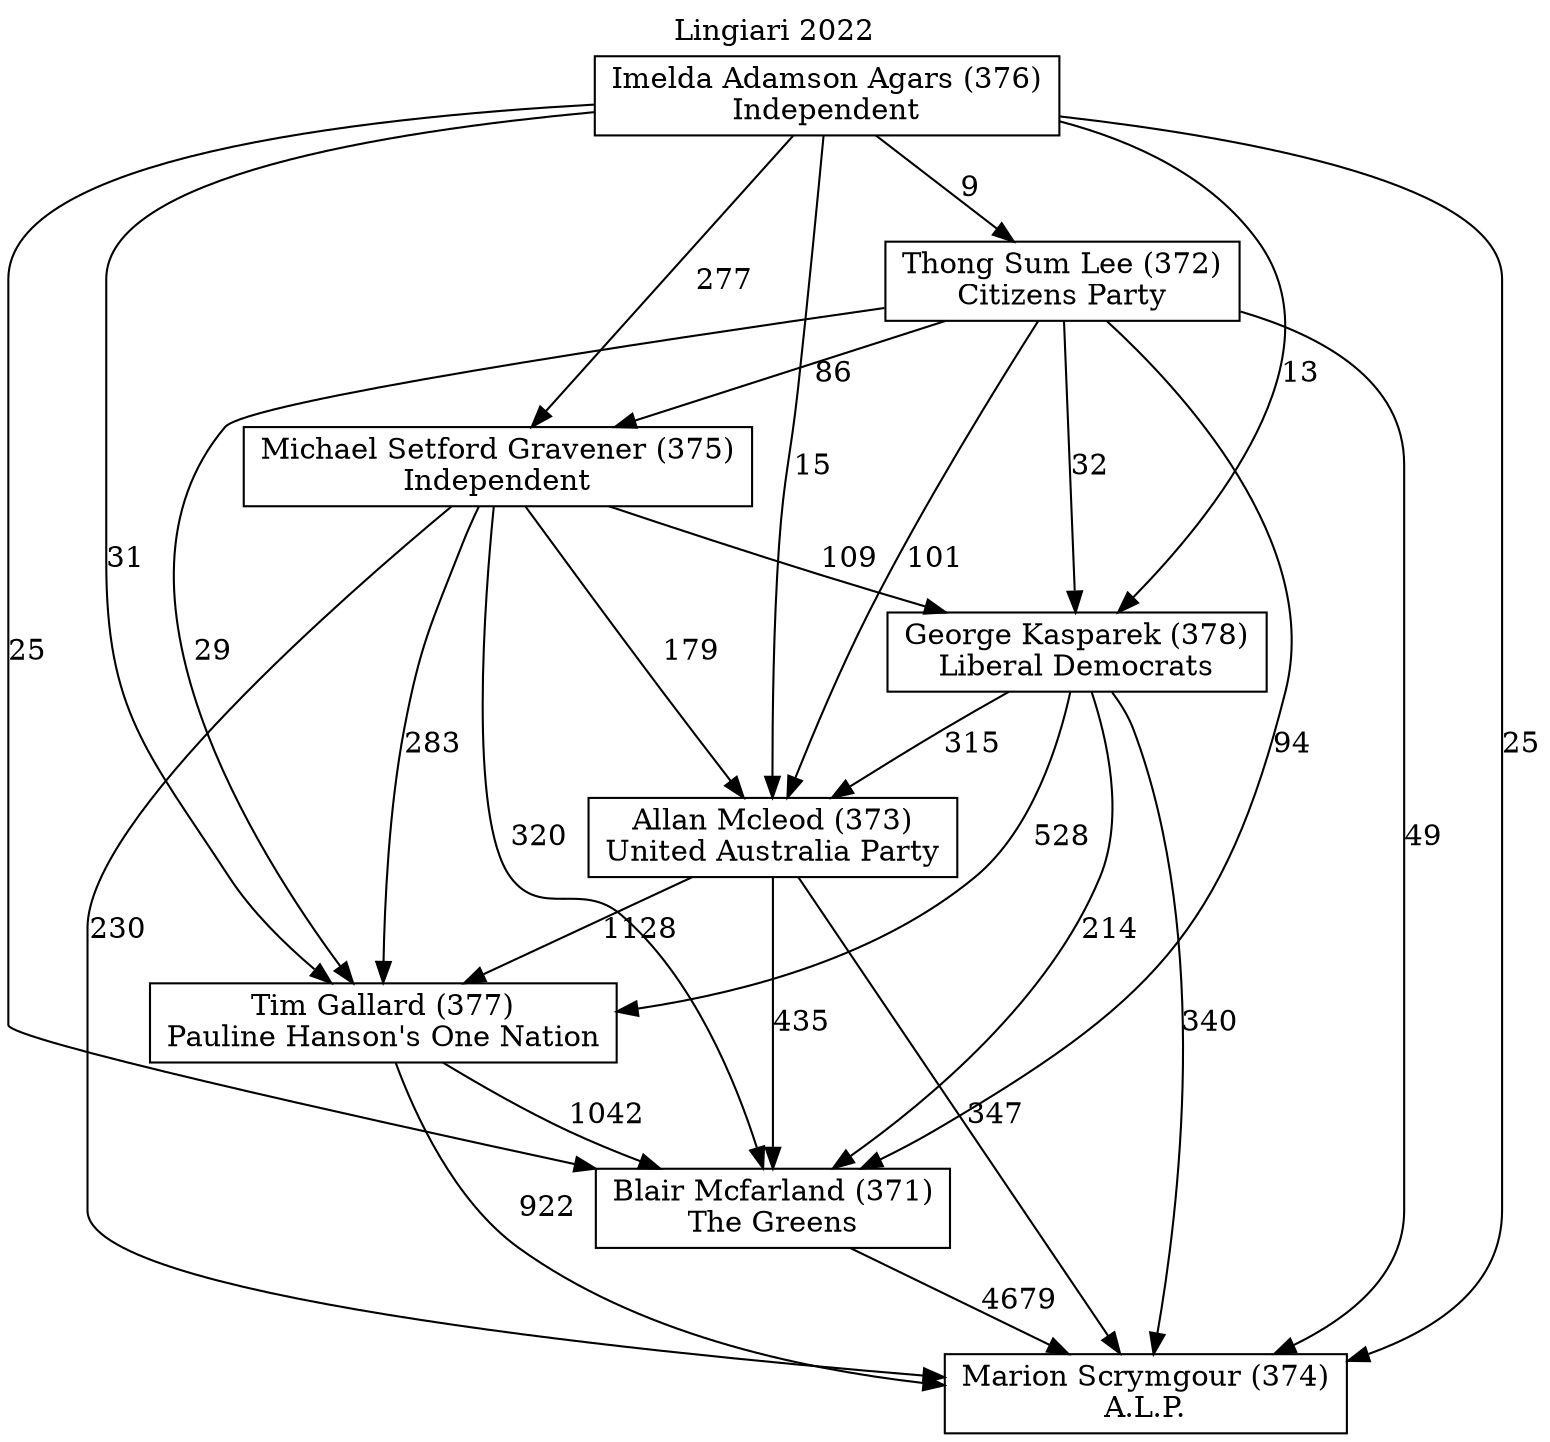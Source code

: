 // House preference flow
digraph "Marion Scrymgour (374)_Lingiari_2022" {
	graph [label="Lingiari 2022" labelloc=t mclimit=10]
	node [shape=box]
	"Allan Mcleod (373)" [label="Allan Mcleod (373)
United Australia Party"]
	"Blair Mcfarland (371)" [label="Blair Mcfarland (371)
The Greens"]
	"George Kasparek (378)" [label="George Kasparek (378)
Liberal Democrats"]
	"Imelda Adamson Agars (376)" [label="Imelda Adamson Agars (376)
Independent"]
	"Marion Scrymgour (374)" [label="Marion Scrymgour (374)
A.L.P."]
	"Michael Setford Gravener (375)" [label="Michael Setford Gravener (375)
Independent"]
	"Thong Sum Lee (372)" [label="Thong Sum Lee (372)
Citizens Party"]
	"Tim Gallard (377)" [label="Tim Gallard (377)
Pauline Hanson's One Nation"]
	"Allan Mcleod (373)" -> "Blair Mcfarland (371)" [label=435]
	"Allan Mcleod (373)" -> "Marion Scrymgour (374)" [label=347]
	"Allan Mcleod (373)" -> "Tim Gallard (377)" [label=1128]
	"Blair Mcfarland (371)" -> "Marion Scrymgour (374)" [label=4679]
	"George Kasparek (378)" -> "Allan Mcleod (373)" [label=315]
	"George Kasparek (378)" -> "Blair Mcfarland (371)" [label=214]
	"George Kasparek (378)" -> "Marion Scrymgour (374)" [label=340]
	"George Kasparek (378)" -> "Tim Gallard (377)" [label=528]
	"Imelda Adamson Agars (376)" -> "Allan Mcleod (373)" [label=15]
	"Imelda Adamson Agars (376)" -> "Blair Mcfarland (371)" [label=25]
	"Imelda Adamson Agars (376)" -> "George Kasparek (378)" [label=13]
	"Imelda Adamson Agars (376)" -> "Marion Scrymgour (374)" [label=25]
	"Imelda Adamson Agars (376)" -> "Michael Setford Gravener (375)" [label=277]
	"Imelda Adamson Agars (376)" -> "Thong Sum Lee (372)" [label=9]
	"Imelda Adamson Agars (376)" -> "Tim Gallard (377)" [label=31]
	"Michael Setford Gravener (375)" -> "Allan Mcleod (373)" [label=179]
	"Michael Setford Gravener (375)" -> "Blair Mcfarland (371)" [label=320]
	"Michael Setford Gravener (375)" -> "George Kasparek (378)" [label=109]
	"Michael Setford Gravener (375)" -> "Marion Scrymgour (374)" [label=230]
	"Michael Setford Gravener (375)" -> "Tim Gallard (377)" [label=283]
	"Thong Sum Lee (372)" -> "Allan Mcleod (373)" [label=101]
	"Thong Sum Lee (372)" -> "Blair Mcfarland (371)" [label=94]
	"Thong Sum Lee (372)" -> "George Kasparek (378)" [label=32]
	"Thong Sum Lee (372)" -> "Marion Scrymgour (374)" [label=49]
	"Thong Sum Lee (372)" -> "Michael Setford Gravener (375)" [label=86]
	"Thong Sum Lee (372)" -> "Tim Gallard (377)" [label=29]
	"Tim Gallard (377)" -> "Blair Mcfarland (371)" [label=1042]
	"Tim Gallard (377)" -> "Marion Scrymgour (374)" [label=922]
}
